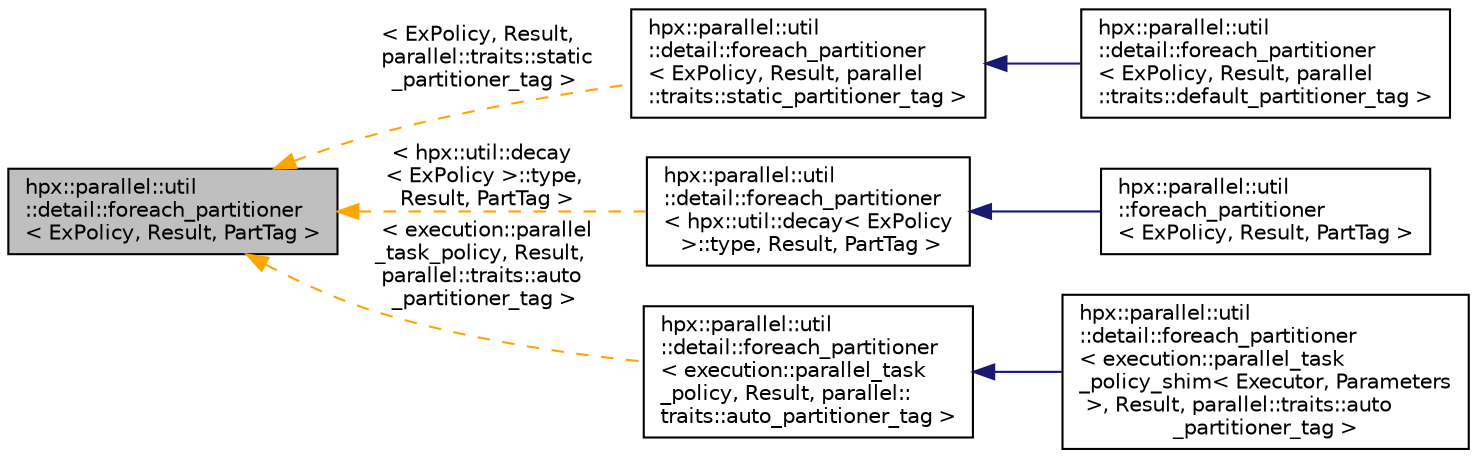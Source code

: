 digraph "hpx::parallel::util::detail::foreach_partitioner&lt; ExPolicy, Result, PartTag &gt;"
{
  edge [fontname="Helvetica",fontsize="10",labelfontname="Helvetica",labelfontsize="10"];
  node [fontname="Helvetica",fontsize="10",shape=record];
  rankdir="LR";
  Node0 [label="hpx::parallel::util\l::detail::foreach_partitioner\l\< ExPolicy, Result, PartTag \>",height=0.2,width=0.4,color="black", fillcolor="grey75", style="filled", fontcolor="black"];
  Node0 -> Node1 [dir="back",color="orange",fontsize="10",style="dashed",label=" \< ExPolicy, Result,\l parallel::traits::static\l_partitioner_tag \>" ,fontname="Helvetica"];
  Node1 [label="hpx::parallel::util\l::detail::foreach_partitioner\l\< ExPolicy, Result, parallel\l::traits::static_partitioner_tag \>",height=0.2,width=0.4,color="black", fillcolor="white", style="filled",URL="$d7/dcc/structhpx_1_1parallel_1_1util_1_1detail_1_1foreach__partitioner.html"];
  Node1 -> Node2 [dir="back",color="midnightblue",fontsize="10",style="solid",fontname="Helvetica"];
  Node2 [label="hpx::parallel::util\l::detail::foreach_partitioner\l\< ExPolicy, Result, parallel\l::traits::default_partitioner_tag \>",height=0.2,width=0.4,color="black", fillcolor="white", style="filled",URL="$da/da9/structhpx_1_1parallel_1_1util_1_1detail_1_1foreach__partitioner_3_01_ex_policy_00_01_result_00_0104f7f3d1c86f0e59952dca8fad3808a.html"];
  Node0 -> Node3 [dir="back",color="orange",fontsize="10",style="dashed",label=" \< hpx::util::decay\l\< ExPolicy \>::type,\l Result, PartTag \>" ,fontname="Helvetica"];
  Node3 [label="hpx::parallel::util\l::detail::foreach_partitioner\l\< hpx::util::decay\< ExPolicy\l \>::type, Result, PartTag \>",height=0.2,width=0.4,color="black", fillcolor="white", style="filled",URL="$d7/dcc/structhpx_1_1parallel_1_1util_1_1detail_1_1foreach__partitioner.html"];
  Node3 -> Node4 [dir="back",color="midnightblue",fontsize="10",style="solid",fontname="Helvetica"];
  Node4 [label="hpx::parallel::util\l::foreach_partitioner\l\< ExPolicy, Result, PartTag \>",height=0.2,width=0.4,color="black", fillcolor="white", style="filled",URL="$d7/d9a/structhpx_1_1parallel_1_1util_1_1foreach__partitioner.html"];
  Node0 -> Node5 [dir="back",color="orange",fontsize="10",style="dashed",label=" \< execution::parallel\l_task_policy, Result,\l parallel::traits::auto\l_partitioner_tag \>" ,fontname="Helvetica"];
  Node5 [label="hpx::parallel::util\l::detail::foreach_partitioner\l\< execution::parallel_task\l_policy, Result, parallel::\ltraits::auto_partitioner_tag \>",height=0.2,width=0.4,color="black", fillcolor="white", style="filled",URL="$d7/dcc/structhpx_1_1parallel_1_1util_1_1detail_1_1foreach__partitioner.html"];
  Node5 -> Node6 [dir="back",color="midnightblue",fontsize="10",style="solid",fontname="Helvetica"];
  Node6 [label="hpx::parallel::util\l::detail::foreach_partitioner\l\< execution::parallel_task\l_policy_shim\< Executor, Parameters\l \>, Result, parallel::traits::auto\l_partitioner_tag \>",height=0.2,width=0.4,color="black", fillcolor="white", style="filled",URL="$d1/da8/structhpx_1_1parallel_1_1util_1_1detail_1_1foreach__partitioner_3_01execution_1_1parallel__task_518fdc2ea8b3225d2caf9ded2ad1d286.html"];
}
